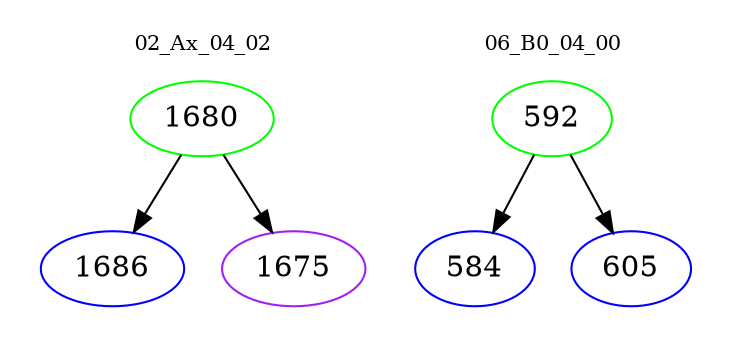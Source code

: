 digraph{
subgraph cluster_0 {
color = white
label = "02_Ax_04_02";
fontsize=10;
T0_1680 [label="1680", color="green"]
T0_1680 -> T0_1686 [color="black"]
T0_1686 [label="1686", color="blue"]
T0_1680 -> T0_1675 [color="black"]
T0_1675 [label="1675", color="purple"]
}
subgraph cluster_1 {
color = white
label = "06_B0_04_00";
fontsize=10;
T1_592 [label="592", color="green"]
T1_592 -> T1_584 [color="black"]
T1_584 [label="584", color="blue"]
T1_592 -> T1_605 [color="black"]
T1_605 [label="605", color="blue"]
}
}
